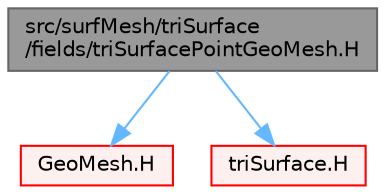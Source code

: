 digraph "src/surfMesh/triSurface/fields/triSurfacePointGeoMesh.H"
{
 // LATEX_PDF_SIZE
  bgcolor="transparent";
  edge [fontname=Helvetica,fontsize=10,labelfontname=Helvetica,labelfontsize=10];
  node [fontname=Helvetica,fontsize=10,shape=box,height=0.2,width=0.4];
  Node1 [id="Node000001",label="src/surfMesh/triSurface\l/fields/triSurfacePointGeoMesh.H",height=0.2,width=0.4,color="gray40", fillcolor="grey60", style="filled", fontcolor="black",tooltip=" "];
  Node1 -> Node2 [id="edge1_Node000001_Node000002",color="steelblue1",style="solid",tooltip=" "];
  Node2 [id="Node000002",label="GeoMesh.H",height=0.2,width=0.4,color="red", fillcolor="#FFF0F0", style="filled",URL="$GeoMesh_8H.html",tooltip=" "];
  Node1 -> Node152 [id="edge2_Node000001_Node000152",color="steelblue1",style="solid",tooltip=" "];
  Node152 [id="Node000152",label="triSurface.H",height=0.2,width=0.4,color="red", fillcolor="#FFF0F0", style="filled",URL="$triSurface_8H.html",tooltip=" "];
}
